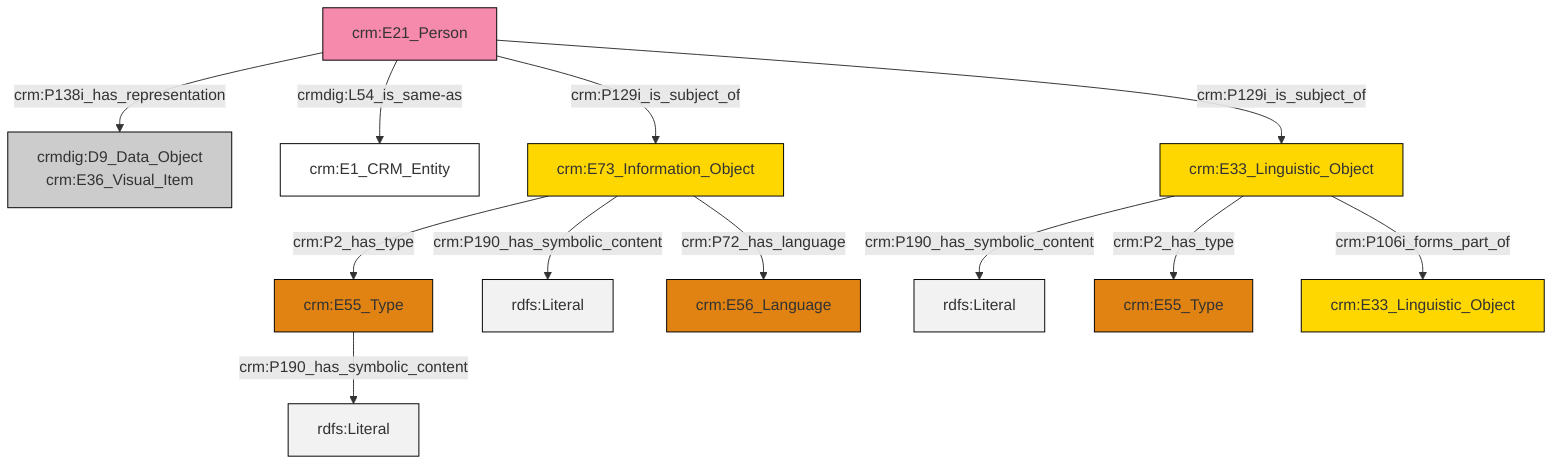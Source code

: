 graph TD
classDef Literal fill:#f2f2f2,stroke:#000000;
classDef CRM_Entity fill:#FFFFFF,stroke:#000000;
classDef Temporal_Entity fill:#00C9E6, stroke:#000000;
classDef Type fill:#E18312, stroke:#000000;
classDef Time-Span fill:#2C9C91, stroke:#000000;
classDef Appellation fill:#FFEB7F, stroke:#000000;
classDef Place fill:#008836, stroke:#000000;
classDef Persistent_Item fill:#B266B2, stroke:#000000;
classDef Conceptual_Object fill:#FFD700, stroke:#000000;
classDef Physical_Thing fill:#D2B48C, stroke:#000000;
classDef Actor fill:#f58aad, stroke:#000000;
classDef PC_Classes fill:#4ce600, stroke:#000000;
classDef Multi fill:#cccccc,stroke:#000000;

9["crm:E33_Linguistic_Object"]:::Conceptual_Object -->|crm:P190_has_symbolic_content| 10[rdfs:Literal]:::Literal
4["crm:E73_Information_Object"]:::Conceptual_Object -->|crm:P2_has_type| 13["crm:E55_Type"]:::Type
9["crm:E33_Linguistic_Object"]:::Conceptual_Object -->|crm:P2_has_type| 2["crm:E55_Type"]:::Type
9["crm:E33_Linguistic_Object"]:::Conceptual_Object -->|crm:P106i_forms_part_of| 14["crm:E33_Linguistic_Object"]:::Conceptual_Object
13["crm:E55_Type"]:::Type -->|crm:P190_has_symbolic_content| 18[rdfs:Literal]:::Literal
0["crm:E21_Person"]:::Actor -->|crm:P138i_has_representation| 11["crmdig:D9_Data_Object<br>crm:E36_Visual_Item"]:::Multi
0["crm:E21_Person"]:::Actor -->|crmdig:L54_is_same-as| 15["crm:E1_CRM_Entity"]:::CRM_Entity
0["crm:E21_Person"]:::Actor -->|crm:P129i_is_subject_of| 4["crm:E73_Information_Object"]:::Conceptual_Object
4["crm:E73_Information_Object"]:::Conceptual_Object -->|crm:P190_has_symbolic_content| 21[rdfs:Literal]:::Literal
4["crm:E73_Information_Object"]:::Conceptual_Object -->|crm:P72_has_language| 7["crm:E56_Language"]:::Type
0["crm:E21_Person"]:::Actor -->|crm:P129i_is_subject_of| 9["crm:E33_Linguistic_Object"]:::Conceptual_Object